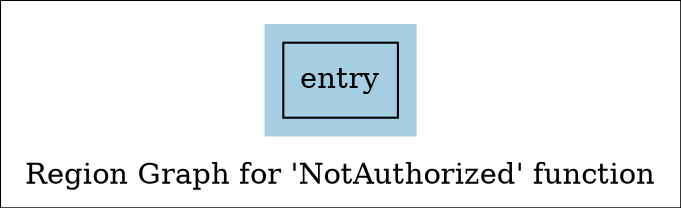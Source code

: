 digraph "Region Graph for 'NotAuthorized' function" {
	label="Region Graph for 'NotAuthorized' function";

	Node0x9e4c30 [shape=record,label="{entry}"];
	colorscheme = "paired12"
        subgraph cluster_0xa86e80 {
          label = "";
          style = filled;
          color = 1
          Node0x9e4c30;
        }
}
